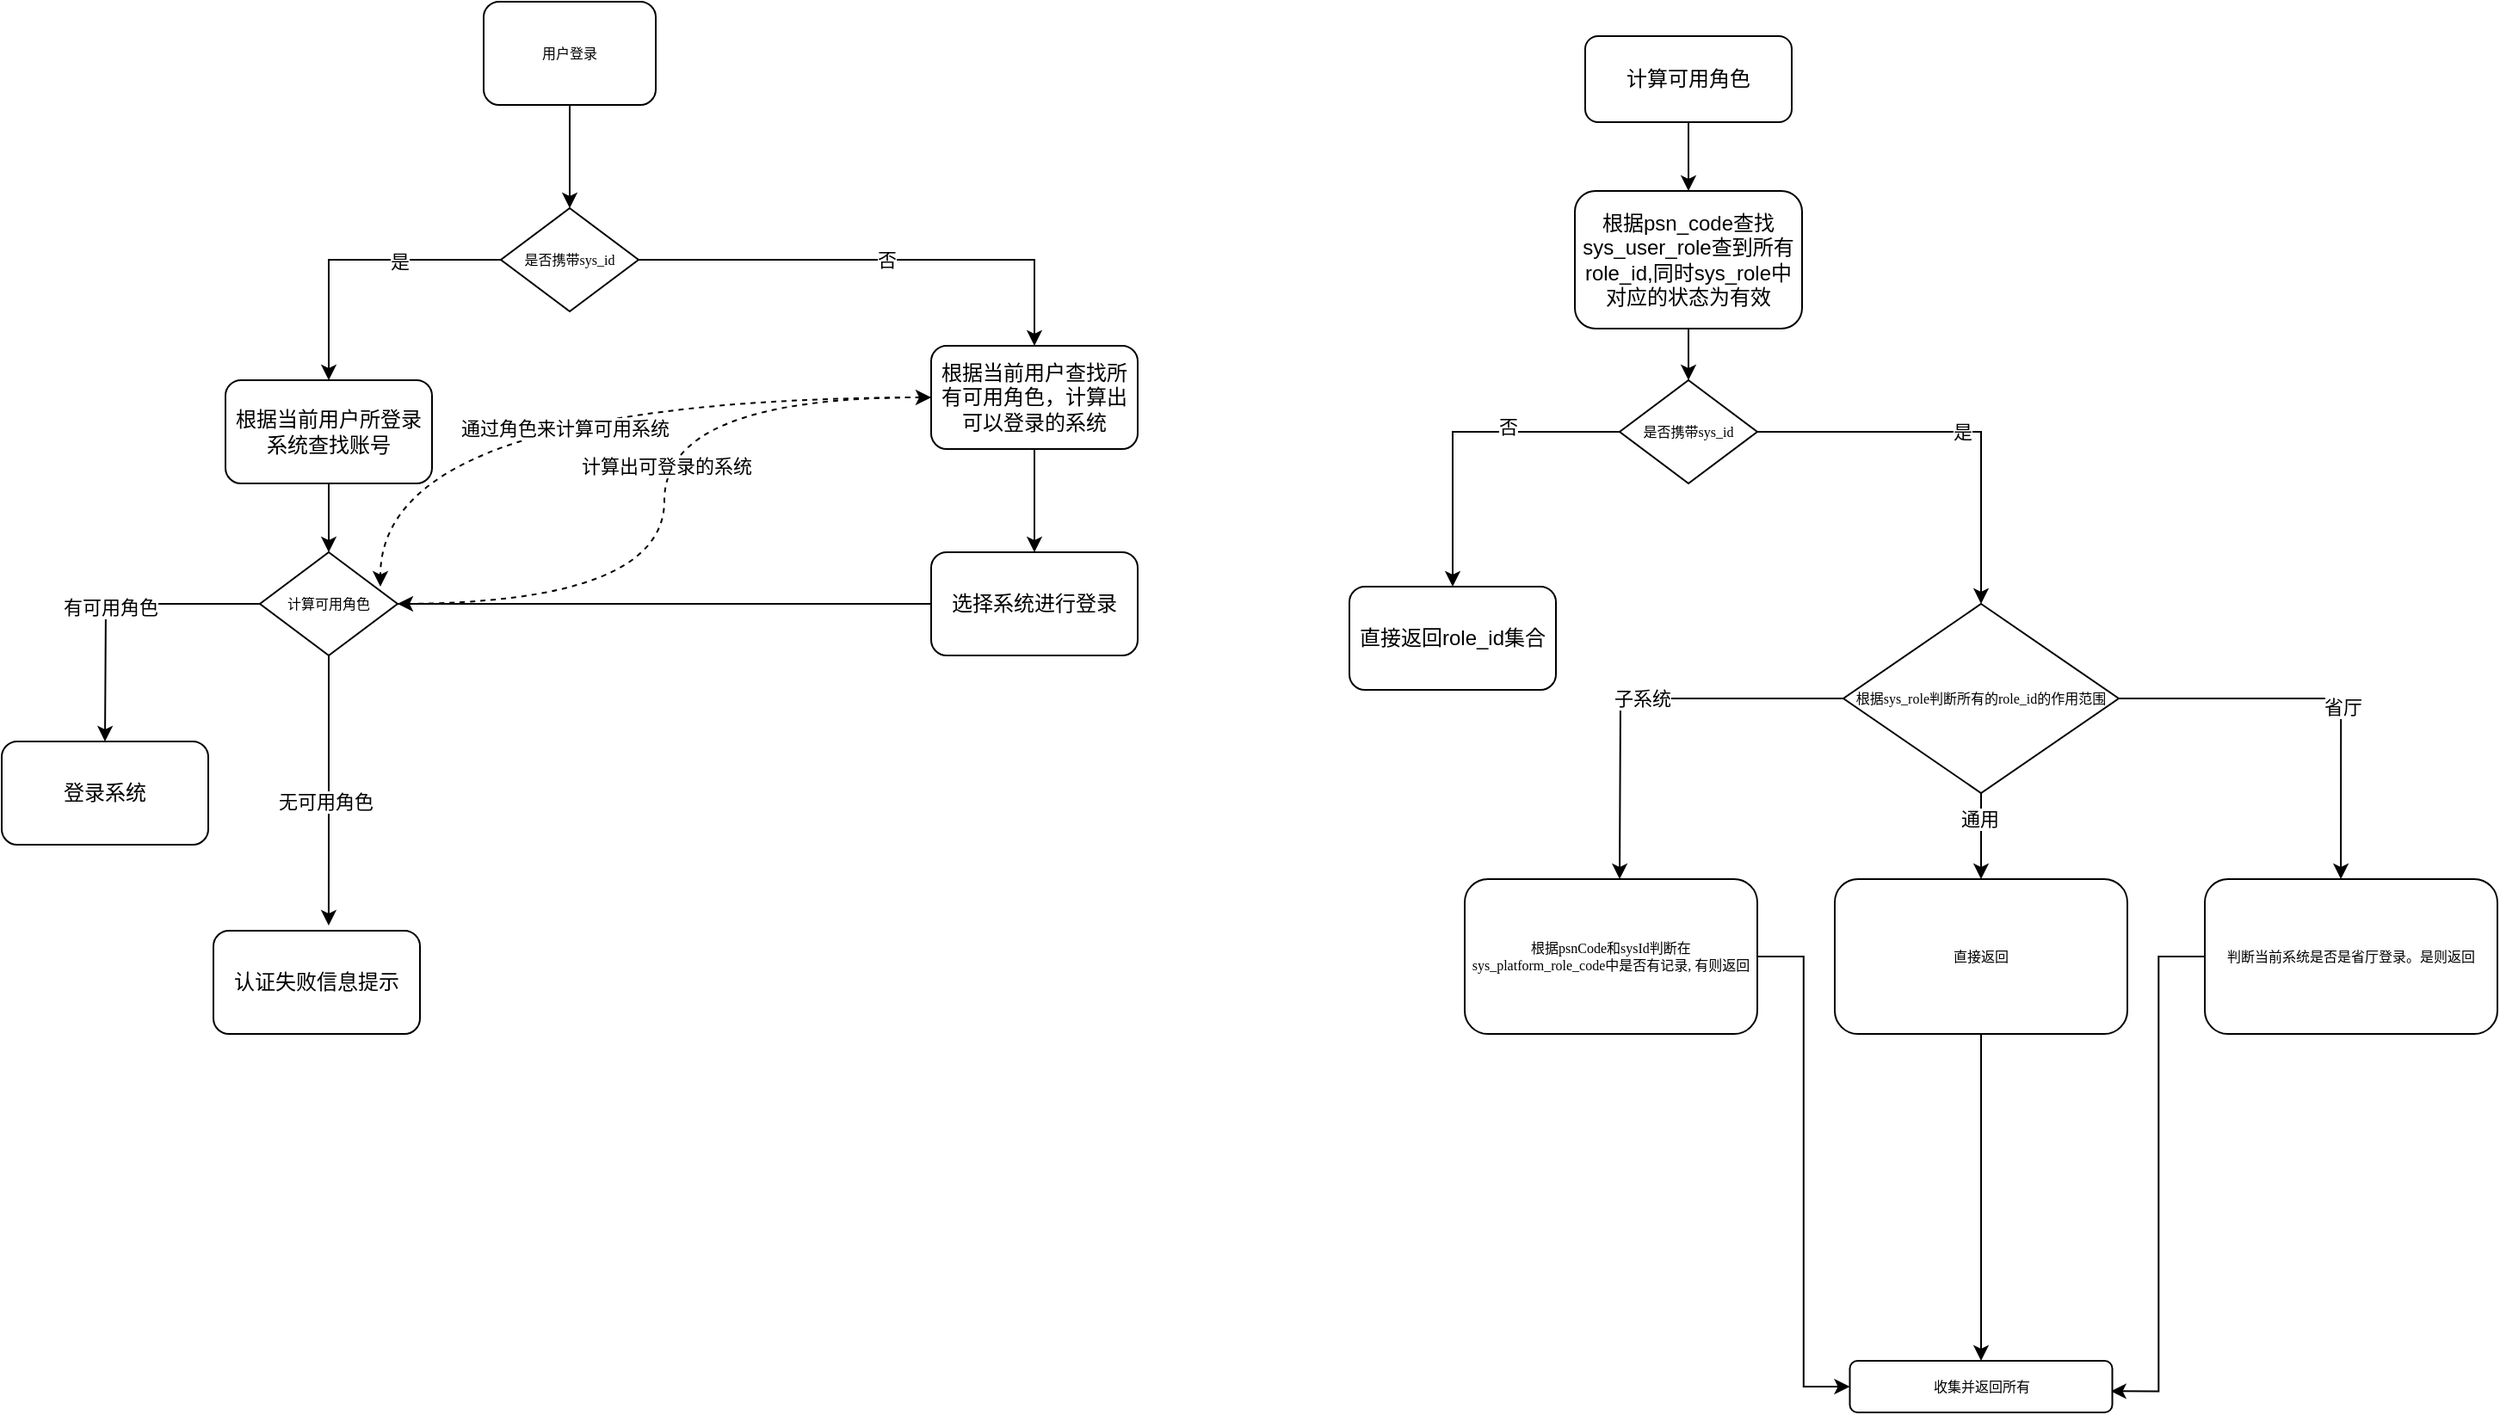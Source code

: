 <mxfile version="14.8.0" type="github">
  <diagram name="Page-1" id="74e2e168-ea6b-b213-b513-2b3c1d86103e">
    <mxGraphModel dx="2411" dy="769" grid="1" gridSize="10" guides="1" tooltips="1" connect="1" arrows="1" fold="1" page="1" pageScale="1" pageWidth="1100" pageHeight="850" background="none" math="0" shadow="0">
      <root>
        <mxCell id="0" />
        <mxCell id="1" parent="0" />
        <mxCell id="f4hfqP_OedWRUi0KsoO2-9" style="edgeStyle=orthogonalEdgeStyle;rounded=0;orthogonalLoop=1;jettySize=auto;html=1;entryX=0.5;entryY=0;entryDx=0;entryDy=0;" edge="1" parent="1" source="f4hfqP_OedWRUi0KsoO2-7" target="f4hfqP_OedWRUi0KsoO2-8">
          <mxGeometry relative="1" as="geometry" />
        </mxCell>
        <mxCell id="f4hfqP_OedWRUi0KsoO2-7" value="用户登录" style="rounded=1;whiteSpace=wrap;html=1;shadow=0;labelBackgroundColor=none;strokeWidth=1;fontFamily=Verdana;fontSize=8;align=center;" vertex="1" parent="1">
          <mxGeometry x="170" y="40" width="100" height="60" as="geometry" />
        </mxCell>
        <mxCell id="f4hfqP_OedWRUi0KsoO2-11" style="edgeStyle=orthogonalEdgeStyle;rounded=0;orthogonalLoop=1;jettySize=auto;html=1;entryX=0.5;entryY=0;entryDx=0;entryDy=0;" edge="1" parent="1" source="f4hfqP_OedWRUi0KsoO2-8" target="f4hfqP_OedWRUi0KsoO2-10">
          <mxGeometry relative="1" as="geometry" />
        </mxCell>
        <mxCell id="f4hfqP_OedWRUi0KsoO2-12" value="是" style="edgeLabel;html=1;align=center;verticalAlign=middle;resizable=0;points=[];" vertex="1" connectable="0" parent="f4hfqP_OedWRUi0KsoO2-11">
          <mxGeometry x="-0.306" y="1" relative="1" as="geometry">
            <mxPoint as="offset" />
          </mxGeometry>
        </mxCell>
        <mxCell id="f4hfqP_OedWRUi0KsoO2-14" style="edgeStyle=orthogonalEdgeStyle;rounded=0;orthogonalLoop=1;jettySize=auto;html=1;exitX=1;exitY=0.5;exitDx=0;exitDy=0;entryX=0.5;entryY=0;entryDx=0;entryDy=0;" edge="1" parent="1" source="f4hfqP_OedWRUi0KsoO2-8" target="f4hfqP_OedWRUi0KsoO2-13">
          <mxGeometry relative="1" as="geometry" />
        </mxCell>
        <mxCell id="f4hfqP_OedWRUi0KsoO2-15" value="否" style="edgeLabel;html=1;align=center;verticalAlign=middle;resizable=0;points=[];" vertex="1" connectable="0" parent="f4hfqP_OedWRUi0KsoO2-14">
          <mxGeometry x="0.027" relative="1" as="geometry">
            <mxPoint as="offset" />
          </mxGeometry>
        </mxCell>
        <mxCell id="f4hfqP_OedWRUi0KsoO2-8" value="是否携带sys_id" style="rhombus;whiteSpace=wrap;html=1;rounded=0;shadow=0;labelBackgroundColor=none;strokeWidth=1;fontFamily=Verdana;fontSize=8;align=center;" vertex="1" parent="1">
          <mxGeometry x="180" y="160" width="80" height="60" as="geometry" />
        </mxCell>
        <mxCell id="f4hfqP_OedWRUi0KsoO2-19" style="edgeStyle=orthogonalEdgeStyle;rounded=0;orthogonalLoop=1;jettySize=auto;html=1;exitX=0.5;exitY=1;exitDx=0;exitDy=0;entryX=0.5;entryY=0;entryDx=0;entryDy=0;" edge="1" parent="1" source="f4hfqP_OedWRUi0KsoO2-10" target="f4hfqP_OedWRUi0KsoO2-17">
          <mxGeometry relative="1" as="geometry" />
        </mxCell>
        <mxCell id="f4hfqP_OedWRUi0KsoO2-10" value="根据当前用户所登录系统查找账号" style="rounded=1;whiteSpace=wrap;html=1;" vertex="1" parent="1">
          <mxGeometry x="20" y="260" width="120" height="60" as="geometry" />
        </mxCell>
        <mxCell id="f4hfqP_OedWRUi0KsoO2-29" style="edgeStyle=orthogonalEdgeStyle;orthogonalLoop=1;jettySize=auto;html=1;entryX=0.875;entryY=0.333;entryDx=0;entryDy=0;entryPerimeter=0;curved=1;dashed=1;" edge="1" parent="1" source="f4hfqP_OedWRUi0KsoO2-13" target="f4hfqP_OedWRUi0KsoO2-17">
          <mxGeometry relative="1" as="geometry" />
        </mxCell>
        <mxCell id="f4hfqP_OedWRUi0KsoO2-34" value="通过角色来计算可用系统" style="edgeLabel;html=1;align=center;verticalAlign=middle;resizable=0;points=[];" vertex="1" connectable="0" parent="f4hfqP_OedWRUi0KsoO2-29">
          <mxGeometry x="-0.009" y="18" relative="1" as="geometry">
            <mxPoint as="offset" />
          </mxGeometry>
        </mxCell>
        <mxCell id="f4hfqP_OedWRUi0KsoO2-33" style="edgeStyle=orthogonalEdgeStyle;rounded=0;orthogonalLoop=1;jettySize=auto;html=1;" edge="1" parent="1" source="f4hfqP_OedWRUi0KsoO2-13" target="f4hfqP_OedWRUi0KsoO2-27">
          <mxGeometry relative="1" as="geometry" />
        </mxCell>
        <mxCell id="f4hfqP_OedWRUi0KsoO2-13" value="根据当前用户查找所有可用角色，计算出可以登录的系统" style="rounded=1;whiteSpace=wrap;html=1;" vertex="1" parent="1">
          <mxGeometry x="430" y="240" width="120" height="60" as="geometry" />
        </mxCell>
        <mxCell id="f4hfqP_OedWRUi0KsoO2-20" style="edgeStyle=orthogonalEdgeStyle;rounded=0;orthogonalLoop=1;jettySize=auto;html=1;" edge="1" parent="1" source="f4hfqP_OedWRUi0KsoO2-17">
          <mxGeometry relative="1" as="geometry">
            <mxPoint x="-50" y="470" as="targetPoint" />
          </mxGeometry>
        </mxCell>
        <mxCell id="f4hfqP_OedWRUi0KsoO2-22" value="有可用角色" style="edgeLabel;html=1;align=center;verticalAlign=middle;resizable=0;points=[];" vertex="1" connectable="0" parent="f4hfqP_OedWRUi0KsoO2-20">
          <mxGeometry x="0.024" y="2" relative="1" as="geometry">
            <mxPoint as="offset" />
          </mxGeometry>
        </mxCell>
        <mxCell id="f4hfqP_OedWRUi0KsoO2-24" style="edgeStyle=orthogonalEdgeStyle;rounded=0;orthogonalLoop=1;jettySize=auto;html=1;entryX=0.558;entryY=-0.05;entryDx=0;entryDy=0;entryPerimeter=0;" edge="1" parent="1" source="f4hfqP_OedWRUi0KsoO2-17" target="f4hfqP_OedWRUi0KsoO2-23">
          <mxGeometry relative="1" as="geometry">
            <Array as="points">
              <mxPoint x="80" y="537" />
            </Array>
          </mxGeometry>
        </mxCell>
        <mxCell id="f4hfqP_OedWRUi0KsoO2-25" value="无可用角色" style="edgeLabel;html=1;align=center;verticalAlign=middle;resizable=0;points=[];" vertex="1" connectable="0" parent="f4hfqP_OedWRUi0KsoO2-24">
          <mxGeometry x="0.085" y="-2" relative="1" as="geometry">
            <mxPoint as="offset" />
          </mxGeometry>
        </mxCell>
        <mxCell id="f4hfqP_OedWRUi0KsoO2-30" style="edgeStyle=orthogonalEdgeStyle;curved=1;orthogonalLoop=1;jettySize=auto;html=1;exitX=1;exitY=0.5;exitDx=0;exitDy=0;entryX=0;entryY=0.5;entryDx=0;entryDy=0;dashed=1;" edge="1" parent="1" source="f4hfqP_OedWRUi0KsoO2-17" target="f4hfqP_OedWRUi0KsoO2-13">
          <mxGeometry relative="1" as="geometry" />
        </mxCell>
        <mxCell id="f4hfqP_OedWRUi0KsoO2-31" value="计算出可登录的系统" style="edgeLabel;html=1;align=center;verticalAlign=middle;resizable=0;points=[];" vertex="1" connectable="0" parent="f4hfqP_OedWRUi0KsoO2-30">
          <mxGeometry x="0.092" y="-1" relative="1" as="geometry">
            <mxPoint as="offset" />
          </mxGeometry>
        </mxCell>
        <mxCell id="f4hfqP_OedWRUi0KsoO2-17" value="计算可用角色" style="rhombus;whiteSpace=wrap;html=1;rounded=0;shadow=0;labelBackgroundColor=none;strokeWidth=1;fontFamily=Verdana;fontSize=8;align=center;" vertex="1" parent="1">
          <mxGeometry x="40" y="360" width="80" height="60" as="geometry" />
        </mxCell>
        <mxCell id="f4hfqP_OedWRUi0KsoO2-21" value="登录系统" style="rounded=1;whiteSpace=wrap;html=1;" vertex="1" parent="1">
          <mxGeometry x="-110" y="470" width="120" height="60" as="geometry" />
        </mxCell>
        <mxCell id="f4hfqP_OedWRUi0KsoO2-23" value="认证失败信息提示" style="rounded=1;whiteSpace=wrap;html=1;" vertex="1" parent="1">
          <mxGeometry x="13" y="580" width="120" height="60" as="geometry" />
        </mxCell>
        <mxCell id="f4hfqP_OedWRUi0KsoO2-32" style="edgeStyle=orthogonalEdgeStyle;orthogonalLoop=1;jettySize=auto;html=1;rounded=0;entryX=1;entryY=0.5;entryDx=0;entryDy=0;" edge="1" parent="1" source="f4hfqP_OedWRUi0KsoO2-27" target="f4hfqP_OedWRUi0KsoO2-17">
          <mxGeometry relative="1" as="geometry">
            <mxPoint x="100" y="400" as="targetPoint" />
          </mxGeometry>
        </mxCell>
        <mxCell id="f4hfqP_OedWRUi0KsoO2-27" value="选择系统进行登录" style="rounded=1;whiteSpace=wrap;html=1;" vertex="1" parent="1">
          <mxGeometry x="430" y="360" width="120" height="60" as="geometry" />
        </mxCell>
        <mxCell id="f4hfqP_OedWRUi0KsoO2-83" style="edgeStyle=orthogonalEdgeStyle;rounded=0;orthogonalLoop=1;jettySize=auto;html=1;entryX=0.5;entryY=0;entryDx=0;entryDy=0;" edge="1" parent="1" source="f4hfqP_OedWRUi0KsoO2-35" target="f4hfqP_OedWRUi0KsoO2-39">
          <mxGeometry relative="1" as="geometry" />
        </mxCell>
        <mxCell id="f4hfqP_OedWRUi0KsoO2-35" value="计算可用角色" style="rounded=1;whiteSpace=wrap;html=1;" vertex="1" parent="1">
          <mxGeometry x="810" y="60" width="120" height="50" as="geometry" />
        </mxCell>
        <mxCell id="f4hfqP_OedWRUi0KsoO2-86" style="edgeStyle=orthogonalEdgeStyle;rounded=0;orthogonalLoop=1;jettySize=auto;html=1;entryX=0.5;entryY=0;entryDx=0;entryDy=0;" edge="1" parent="1" source="f4hfqP_OedWRUi0KsoO2-39" target="f4hfqP_OedWRUi0KsoO2-85">
          <mxGeometry relative="1" as="geometry" />
        </mxCell>
        <mxCell id="f4hfqP_OedWRUi0KsoO2-39" value="根据psn_code查找sys_user_role查到所有role_id,同时sys_role中对应的状态为有效" style="rounded=1;whiteSpace=wrap;html=1;" vertex="1" parent="1">
          <mxGeometry x="804" y="150" width="132" height="80" as="geometry" />
        </mxCell>
        <mxCell id="f4hfqP_OedWRUi0KsoO2-41" value="直接返回role_id集合" style="rounded=1;whiteSpace=wrap;html=1;" vertex="1" parent="1">
          <mxGeometry x="673" y="380" width="120" height="60" as="geometry" />
        </mxCell>
        <mxCell id="f4hfqP_OedWRUi0KsoO2-87" style="edgeStyle=orthogonalEdgeStyle;rounded=0;orthogonalLoop=1;jettySize=auto;html=1;exitX=0;exitY=0.5;exitDx=0;exitDy=0;entryX=0.5;entryY=0;entryDx=0;entryDy=0;" edge="1" parent="1" source="f4hfqP_OedWRUi0KsoO2-85" target="f4hfqP_OedWRUi0KsoO2-41">
          <mxGeometry relative="1" as="geometry">
            <mxPoint x="770" y="370" as="targetPoint" />
          </mxGeometry>
        </mxCell>
        <mxCell id="f4hfqP_OedWRUi0KsoO2-88" value="否" style="edgeLabel;html=1;align=center;verticalAlign=middle;resizable=0;points=[];" vertex="1" connectable="0" parent="f4hfqP_OedWRUi0KsoO2-87">
          <mxGeometry x="-0.3" y="-3" relative="1" as="geometry">
            <mxPoint as="offset" />
          </mxGeometry>
        </mxCell>
        <mxCell id="f4hfqP_OedWRUi0KsoO2-90" style="edgeStyle=orthogonalEdgeStyle;rounded=0;orthogonalLoop=1;jettySize=auto;html=1;entryX=0.5;entryY=0;entryDx=0;entryDy=0;" edge="1" parent="1" source="f4hfqP_OedWRUi0KsoO2-85" target="f4hfqP_OedWRUi0KsoO2-93">
          <mxGeometry relative="1" as="geometry">
            <mxPoint x="996" y="379" as="targetPoint" />
          </mxGeometry>
        </mxCell>
        <mxCell id="f4hfqP_OedWRUi0KsoO2-91" value="是" style="edgeLabel;html=1;align=center;verticalAlign=middle;resizable=0;points=[];" vertex="1" connectable="0" parent="f4hfqP_OedWRUi0KsoO2-90">
          <mxGeometry x="0.029" relative="1" as="geometry">
            <mxPoint as="offset" />
          </mxGeometry>
        </mxCell>
        <mxCell id="f4hfqP_OedWRUi0KsoO2-85" value="是否携带sys_id" style="rhombus;whiteSpace=wrap;html=1;rounded=0;shadow=0;labelBackgroundColor=none;strokeWidth=1;fontFamily=Verdana;fontSize=8;align=center;" vertex="1" parent="1">
          <mxGeometry x="830" y="260" width="80" height="60" as="geometry" />
        </mxCell>
        <mxCell id="f4hfqP_OedWRUi0KsoO2-95" value="子系统" style="edgeStyle=orthogonalEdgeStyle;rounded=0;orthogonalLoop=1;jettySize=auto;html=1;" edge="1" parent="1" source="f4hfqP_OedWRUi0KsoO2-93">
          <mxGeometry relative="1" as="geometry">
            <mxPoint x="830" y="550" as="targetPoint" />
          </mxGeometry>
        </mxCell>
        <mxCell id="f4hfqP_OedWRUi0KsoO2-97" style="edgeStyle=orthogonalEdgeStyle;rounded=0;orthogonalLoop=1;jettySize=auto;html=1;" edge="1" parent="1" source="f4hfqP_OedWRUi0KsoO2-93">
          <mxGeometry relative="1" as="geometry">
            <mxPoint x="1040" y="550" as="targetPoint" />
          </mxGeometry>
        </mxCell>
        <mxCell id="f4hfqP_OedWRUi0KsoO2-99" value="通用" style="edgeLabel;html=1;align=center;verticalAlign=middle;resizable=0;points=[];" vertex="1" connectable="0" parent="f4hfqP_OedWRUi0KsoO2-97">
          <mxGeometry x="-0.4" y="-1" relative="1" as="geometry">
            <mxPoint as="offset" />
          </mxGeometry>
        </mxCell>
        <mxCell id="f4hfqP_OedWRUi0KsoO2-101" style="edgeStyle=orthogonalEdgeStyle;rounded=0;orthogonalLoop=1;jettySize=auto;html=1;entryX=0.465;entryY=0;entryDx=0;entryDy=0;entryPerimeter=0;" edge="1" parent="1" source="f4hfqP_OedWRUi0KsoO2-93" target="f4hfqP_OedWRUi0KsoO2-100">
          <mxGeometry relative="1" as="geometry" />
        </mxCell>
        <mxCell id="f4hfqP_OedWRUi0KsoO2-102" value="省厅" style="edgeLabel;html=1;align=center;verticalAlign=middle;resizable=0;points=[];" vertex="1" connectable="0" parent="f4hfqP_OedWRUi0KsoO2-101">
          <mxGeometry x="0.143" y="1" relative="1" as="geometry">
            <mxPoint as="offset" />
          </mxGeometry>
        </mxCell>
        <mxCell id="f4hfqP_OedWRUi0KsoO2-93" value="根据sys_role判断所有的role_id的作用范围" style="rhombus;whiteSpace=wrap;html=1;rounded=0;shadow=0;labelBackgroundColor=none;strokeWidth=1;fontFamily=Verdana;fontSize=8;align=center;" vertex="1" parent="1">
          <mxGeometry x="960" y="390" width="160" height="110" as="geometry" />
        </mxCell>
        <mxCell id="f4hfqP_OedWRUi0KsoO2-108" style="edgeStyle=orthogonalEdgeStyle;rounded=0;orthogonalLoop=1;jettySize=auto;html=1;entryX=0;entryY=0.5;entryDx=0;entryDy=0;" edge="1" parent="1" source="f4hfqP_OedWRUi0KsoO2-96" target="f4hfqP_OedWRUi0KsoO2-103">
          <mxGeometry relative="1" as="geometry" />
        </mxCell>
        <mxCell id="f4hfqP_OedWRUi0KsoO2-96" value="根据psnCode和sysId判断在sys_platform_role_code中是否有记录, 有则返回" style="rounded=1;whiteSpace=wrap;html=1;shadow=0;labelBackgroundColor=none;strokeWidth=1;fontFamily=Verdana;fontSize=8;align=center;" vertex="1" parent="1">
          <mxGeometry x="740" y="550" width="170" height="90" as="geometry" />
        </mxCell>
        <mxCell id="f4hfqP_OedWRUi0KsoO2-105" style="edgeStyle=orthogonalEdgeStyle;orthogonalLoop=1;jettySize=auto;html=1;entryX=0.5;entryY=0;entryDx=0;entryDy=0;rounded=0;" edge="1" parent="1" source="f4hfqP_OedWRUi0KsoO2-98" target="f4hfqP_OedWRUi0KsoO2-103">
          <mxGeometry relative="1" as="geometry" />
        </mxCell>
        <mxCell id="f4hfqP_OedWRUi0KsoO2-98" value="直接返回" style="rounded=1;whiteSpace=wrap;html=1;shadow=0;labelBackgroundColor=none;strokeWidth=1;fontFamily=Verdana;fontSize=8;align=center;" vertex="1" parent="1">
          <mxGeometry x="955" y="550" width="170" height="90" as="geometry" />
        </mxCell>
        <mxCell id="f4hfqP_OedWRUi0KsoO2-107" style="edgeStyle=orthogonalEdgeStyle;rounded=0;orthogonalLoop=1;jettySize=auto;html=1;entryX=0.994;entryY=0.589;entryDx=0;entryDy=0;entryPerimeter=0;" edge="1" parent="1" source="f4hfqP_OedWRUi0KsoO2-100" target="f4hfqP_OedWRUi0KsoO2-103">
          <mxGeometry relative="1" as="geometry" />
        </mxCell>
        <mxCell id="f4hfqP_OedWRUi0KsoO2-100" value="判断当前系统是否是省厅登录。是则返回" style="rounded=1;whiteSpace=wrap;html=1;shadow=0;labelBackgroundColor=none;strokeWidth=1;fontFamily=Verdana;fontSize=8;align=center;" vertex="1" parent="1">
          <mxGeometry x="1170" y="550" width="170" height="90" as="geometry" />
        </mxCell>
        <mxCell id="f4hfqP_OedWRUi0KsoO2-103" value="收集并返回所有" style="rounded=1;whiteSpace=wrap;html=1;shadow=0;labelBackgroundColor=none;strokeWidth=1;fontFamily=Verdana;fontSize=8;align=center;" vertex="1" parent="1">
          <mxGeometry x="963.75" y="830" width="152.5" height="30" as="geometry" />
        </mxCell>
      </root>
    </mxGraphModel>
  </diagram>
</mxfile>
